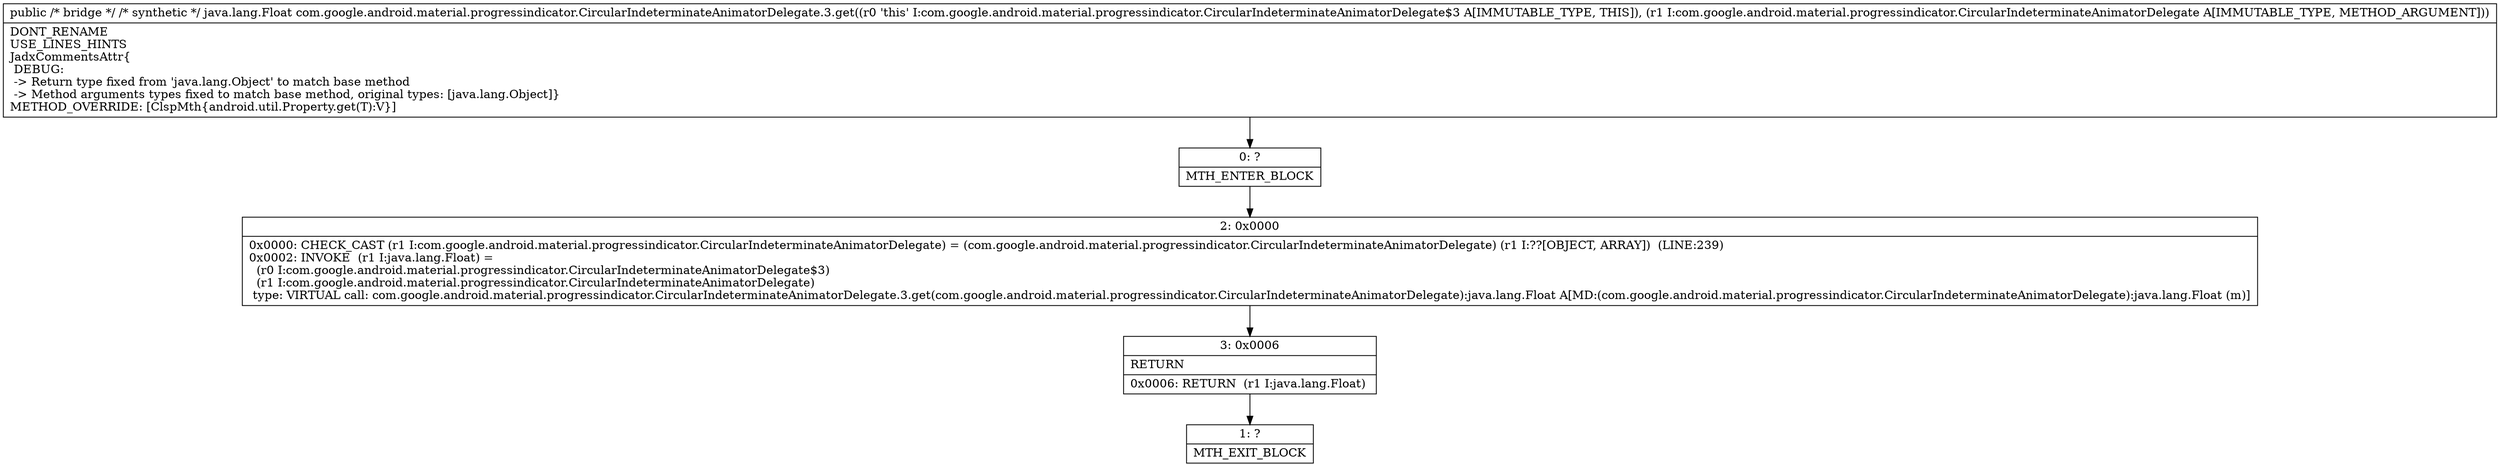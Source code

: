 digraph "CFG forcom.google.android.material.progressindicator.CircularIndeterminateAnimatorDelegate.3.get(Ljava\/lang\/Object;)Ljava\/lang\/Object;" {
Node_0 [shape=record,label="{0\:\ ?|MTH_ENTER_BLOCK\l}"];
Node_2 [shape=record,label="{2\:\ 0x0000|0x0000: CHECK_CAST (r1 I:com.google.android.material.progressindicator.CircularIndeterminateAnimatorDelegate) = (com.google.android.material.progressindicator.CircularIndeterminateAnimatorDelegate) (r1 I:??[OBJECT, ARRAY])  (LINE:239)\l0x0002: INVOKE  (r1 I:java.lang.Float) = \l  (r0 I:com.google.android.material.progressindicator.CircularIndeterminateAnimatorDelegate$3)\l  (r1 I:com.google.android.material.progressindicator.CircularIndeterminateAnimatorDelegate)\l type: VIRTUAL call: com.google.android.material.progressindicator.CircularIndeterminateAnimatorDelegate.3.get(com.google.android.material.progressindicator.CircularIndeterminateAnimatorDelegate):java.lang.Float A[MD:(com.google.android.material.progressindicator.CircularIndeterminateAnimatorDelegate):java.lang.Float (m)]\l}"];
Node_3 [shape=record,label="{3\:\ 0x0006|RETURN\l|0x0006: RETURN  (r1 I:java.lang.Float) \l}"];
Node_1 [shape=record,label="{1\:\ ?|MTH_EXIT_BLOCK\l}"];
MethodNode[shape=record,label="{public \/* bridge *\/ \/* synthetic *\/ java.lang.Float com.google.android.material.progressindicator.CircularIndeterminateAnimatorDelegate.3.get((r0 'this' I:com.google.android.material.progressindicator.CircularIndeterminateAnimatorDelegate$3 A[IMMUTABLE_TYPE, THIS]), (r1 I:com.google.android.material.progressindicator.CircularIndeterminateAnimatorDelegate A[IMMUTABLE_TYPE, METHOD_ARGUMENT]))  | DONT_RENAME\lUSE_LINES_HINTS\lJadxCommentsAttr\{\l DEBUG: \l \-\> Return type fixed from 'java.lang.Object' to match base method\l \-\> Method arguments types fixed to match base method, original types: [java.lang.Object]\}\lMETHOD_OVERRIDE: [ClspMth\{android.util.Property.get(T):V\}]\l}"];
MethodNode -> Node_0;Node_0 -> Node_2;
Node_2 -> Node_3;
Node_3 -> Node_1;
}

